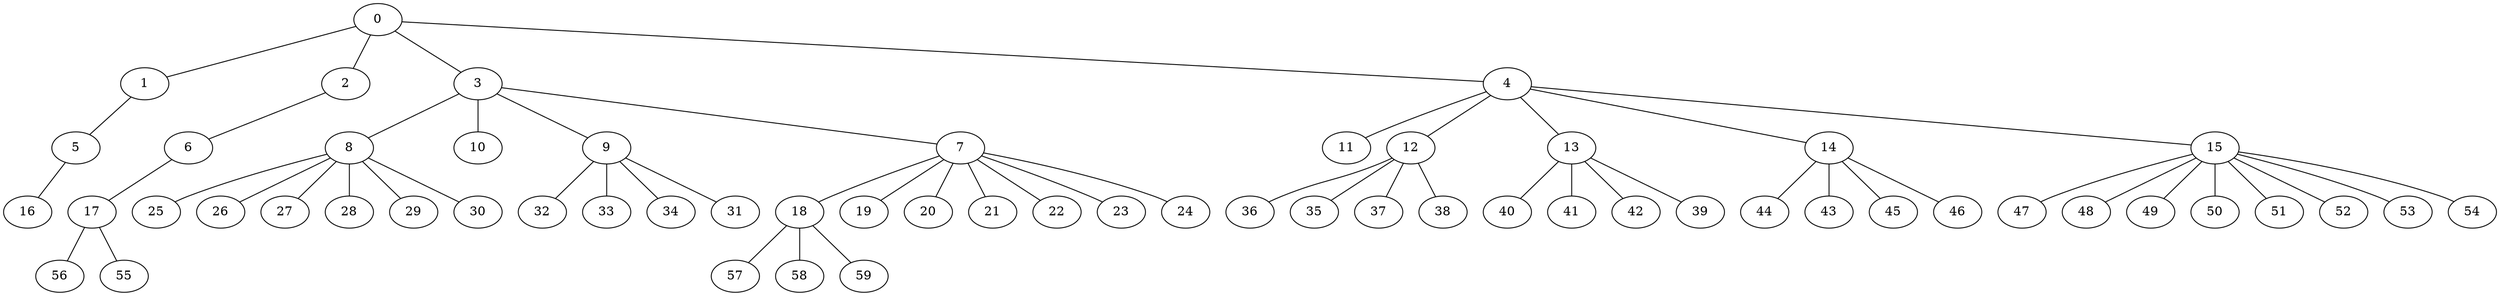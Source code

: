 
graph graphname {
    0 -- 1
0 -- 2
0 -- 3
0 -- 4
1 -- 5
2 -- 6
3 -- 8
3 -- 10
3 -- 9
3 -- 7
4 -- 11
4 -- 12
4 -- 13
4 -- 14
4 -- 15
5 -- 16
6 -- 17
7 -- 18
7 -- 19
7 -- 20
7 -- 21
7 -- 22
7 -- 23
7 -- 24
8 -- 25
8 -- 26
8 -- 27
8 -- 28
8 -- 29
8 -- 30
9 -- 32
9 -- 33
9 -- 34
9 -- 31
12 -- 36
12 -- 35
12 -- 37
12 -- 38
13 -- 40
13 -- 41
13 -- 42
13 -- 39
14 -- 44
14 -- 43
14 -- 45
14 -- 46
15 -- 47
15 -- 48
15 -- 49
15 -- 50
15 -- 51
15 -- 52
15 -- 53
15 -- 54
17 -- 56
17 -- 55
18 -- 57
18 -- 58
18 -- 59

}
